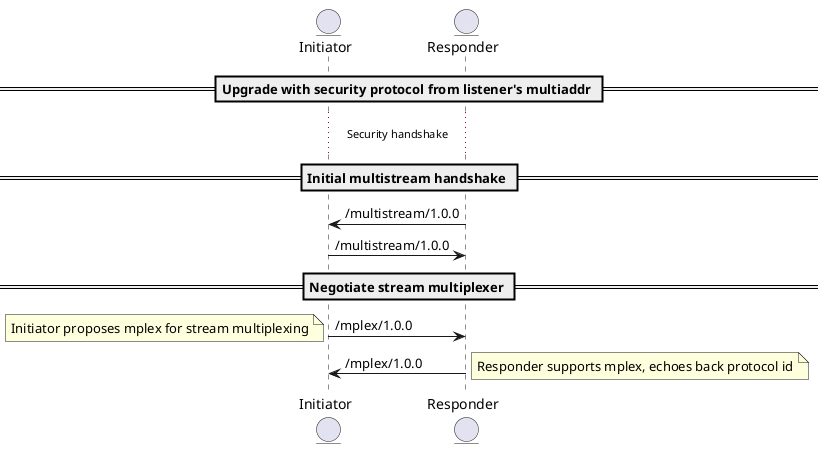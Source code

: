 @startuml
entity Initiator
entity Responder


== Upgrade with security protocol from listener's multiaddr ==

... Security handshake ...

== Initial multistream handshake ==

Responder -> Initiator: /multistream/1.0.0
Initiator -> Responder: /multistream/1.0.0

== Negotiate stream multiplexer ==

Initiator -> Responder: /mplex/1.0.0
note left: Initiator proposes mplex for stream multiplexing

Responder -> Initiator: /mplex/1.0.0
note right: Responder supports mplex, echoes back protocol id
@enduml